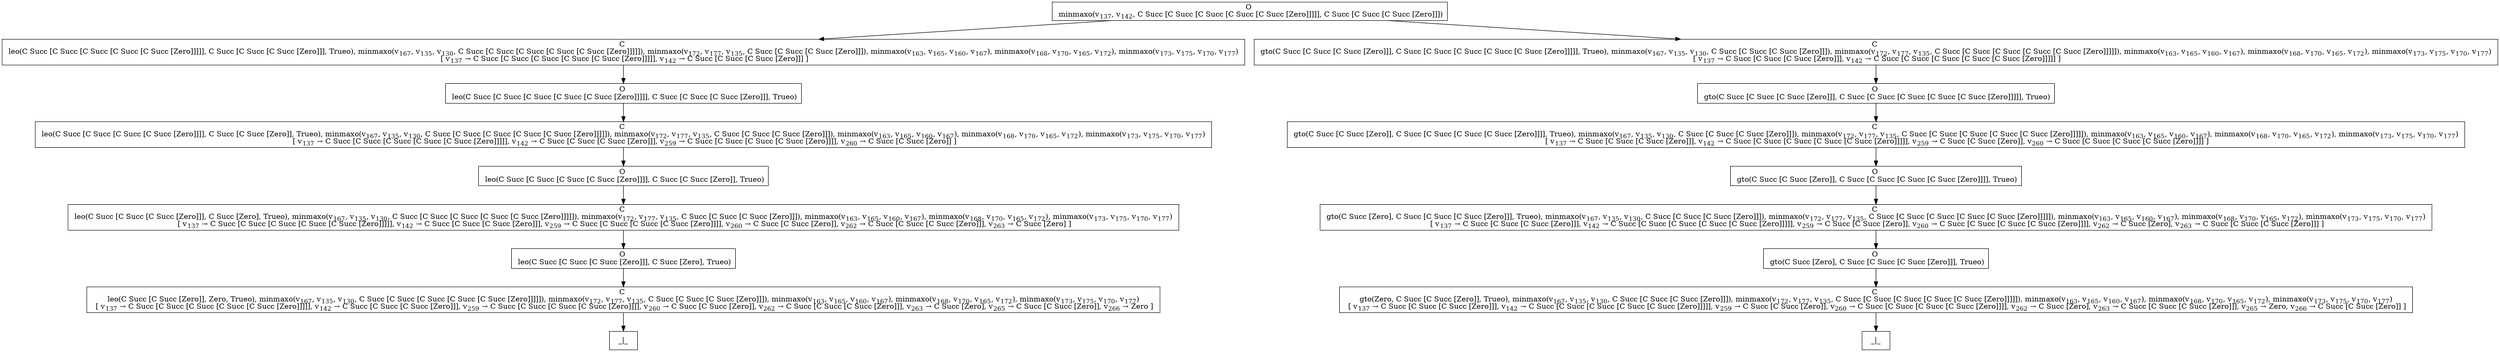 digraph {
    graph [rankdir=TB
          ,bgcolor=transparent];
    node [shape=box
         ,fillcolor=white
         ,style=filled];
    0 [label=<O <BR/> minmaxo(v<SUB>137</SUB>, v<SUB>142</SUB>, C Succ [C Succ [C Succ [C Succ [C Succ [Zero]]]]], C Succ [C Succ [C Succ [Zero]]])>];
    1 [label=<C <BR/> leo(C Succ [C Succ [C Succ [C Succ [C Succ [Zero]]]]], C Succ [C Succ [C Succ [Zero]]], Trueo), minmaxo(v<SUB>167</SUB>, v<SUB>135</SUB>, v<SUB>130</SUB>, C Succ [C Succ [C Succ [C Succ [C Succ [Zero]]]]]), minmaxo(v<SUB>172</SUB>, v<SUB>177</SUB>, v<SUB>135</SUB>, C Succ [C Succ [C Succ [Zero]]]), minmaxo(v<SUB>163</SUB>, v<SUB>165</SUB>, v<SUB>160</SUB>, v<SUB>167</SUB>), minmaxo(v<SUB>168</SUB>, v<SUB>170</SUB>, v<SUB>165</SUB>, v<SUB>172</SUB>), minmaxo(v<SUB>173</SUB>, v<SUB>175</SUB>, v<SUB>170</SUB>, v<SUB>177</SUB>) <BR/>  [ v<SUB>137</SUB> &rarr; C Succ [C Succ [C Succ [C Succ [C Succ [Zero]]]]], v<SUB>142</SUB> &rarr; C Succ [C Succ [C Succ [Zero]]] ] >];
    2 [label=<C <BR/> gto(C Succ [C Succ [C Succ [Zero]]], C Succ [C Succ [C Succ [C Succ [C Succ [Zero]]]]], Trueo), minmaxo(v<SUB>167</SUB>, v<SUB>135</SUB>, v<SUB>130</SUB>, C Succ [C Succ [C Succ [Zero]]]), minmaxo(v<SUB>172</SUB>, v<SUB>177</SUB>, v<SUB>135</SUB>, C Succ [C Succ [C Succ [C Succ [C Succ [Zero]]]]]), minmaxo(v<SUB>163</SUB>, v<SUB>165</SUB>, v<SUB>160</SUB>, v<SUB>167</SUB>), minmaxo(v<SUB>168</SUB>, v<SUB>170</SUB>, v<SUB>165</SUB>, v<SUB>172</SUB>), minmaxo(v<SUB>173</SUB>, v<SUB>175</SUB>, v<SUB>170</SUB>, v<SUB>177</SUB>) <BR/>  [ v<SUB>137</SUB> &rarr; C Succ [C Succ [C Succ [Zero]]], v<SUB>142</SUB> &rarr; C Succ [C Succ [C Succ [C Succ [C Succ [Zero]]]]] ] >];
    3 [label=<O <BR/> leo(C Succ [C Succ [C Succ [C Succ [C Succ [Zero]]]]], C Succ [C Succ [C Succ [Zero]]], Trueo)>];
    4 [label=<C <BR/> leo(C Succ [C Succ [C Succ [C Succ [Zero]]]], C Succ [C Succ [Zero]], Trueo), minmaxo(v<SUB>167</SUB>, v<SUB>135</SUB>, v<SUB>130</SUB>, C Succ [C Succ [C Succ [C Succ [C Succ [Zero]]]]]), minmaxo(v<SUB>172</SUB>, v<SUB>177</SUB>, v<SUB>135</SUB>, C Succ [C Succ [C Succ [Zero]]]), minmaxo(v<SUB>163</SUB>, v<SUB>165</SUB>, v<SUB>160</SUB>, v<SUB>167</SUB>), minmaxo(v<SUB>168</SUB>, v<SUB>170</SUB>, v<SUB>165</SUB>, v<SUB>172</SUB>), minmaxo(v<SUB>173</SUB>, v<SUB>175</SUB>, v<SUB>170</SUB>, v<SUB>177</SUB>) <BR/>  [ v<SUB>137</SUB> &rarr; C Succ [C Succ [C Succ [C Succ [C Succ [Zero]]]]], v<SUB>142</SUB> &rarr; C Succ [C Succ [C Succ [Zero]]], v<SUB>259</SUB> &rarr; C Succ [C Succ [C Succ [C Succ [Zero]]]], v<SUB>260</SUB> &rarr; C Succ [C Succ [Zero]] ] >];
    5 [label=<O <BR/> leo(C Succ [C Succ [C Succ [C Succ [Zero]]]], C Succ [C Succ [Zero]], Trueo)>];
    6 [label=<C <BR/> leo(C Succ [C Succ [C Succ [Zero]]], C Succ [Zero], Trueo), minmaxo(v<SUB>167</SUB>, v<SUB>135</SUB>, v<SUB>130</SUB>, C Succ [C Succ [C Succ [C Succ [C Succ [Zero]]]]]), minmaxo(v<SUB>172</SUB>, v<SUB>177</SUB>, v<SUB>135</SUB>, C Succ [C Succ [C Succ [Zero]]]), minmaxo(v<SUB>163</SUB>, v<SUB>165</SUB>, v<SUB>160</SUB>, v<SUB>167</SUB>), minmaxo(v<SUB>168</SUB>, v<SUB>170</SUB>, v<SUB>165</SUB>, v<SUB>172</SUB>), minmaxo(v<SUB>173</SUB>, v<SUB>175</SUB>, v<SUB>170</SUB>, v<SUB>177</SUB>) <BR/>  [ v<SUB>137</SUB> &rarr; C Succ [C Succ [C Succ [C Succ [C Succ [Zero]]]]], v<SUB>142</SUB> &rarr; C Succ [C Succ [C Succ [Zero]]], v<SUB>259</SUB> &rarr; C Succ [C Succ [C Succ [C Succ [Zero]]]], v<SUB>260</SUB> &rarr; C Succ [C Succ [Zero]], v<SUB>262</SUB> &rarr; C Succ [C Succ [C Succ [Zero]]], v<SUB>263</SUB> &rarr; C Succ [Zero] ] >];
    7 [label=<O <BR/> leo(C Succ [C Succ [C Succ [Zero]]], C Succ [Zero], Trueo)>];
    8 [label=<C <BR/> leo(C Succ [C Succ [Zero]], Zero, Trueo), minmaxo(v<SUB>167</SUB>, v<SUB>135</SUB>, v<SUB>130</SUB>, C Succ [C Succ [C Succ [C Succ [C Succ [Zero]]]]]), minmaxo(v<SUB>172</SUB>, v<SUB>177</SUB>, v<SUB>135</SUB>, C Succ [C Succ [C Succ [Zero]]]), minmaxo(v<SUB>163</SUB>, v<SUB>165</SUB>, v<SUB>160</SUB>, v<SUB>167</SUB>), minmaxo(v<SUB>168</SUB>, v<SUB>170</SUB>, v<SUB>165</SUB>, v<SUB>172</SUB>), minmaxo(v<SUB>173</SUB>, v<SUB>175</SUB>, v<SUB>170</SUB>, v<SUB>177</SUB>) <BR/>  [ v<SUB>137</SUB> &rarr; C Succ [C Succ [C Succ [C Succ [C Succ [Zero]]]]], v<SUB>142</SUB> &rarr; C Succ [C Succ [C Succ [Zero]]], v<SUB>259</SUB> &rarr; C Succ [C Succ [C Succ [C Succ [Zero]]]], v<SUB>260</SUB> &rarr; C Succ [C Succ [Zero]], v<SUB>262</SUB> &rarr; C Succ [C Succ [C Succ [Zero]]], v<SUB>263</SUB> &rarr; C Succ [Zero], v<SUB>265</SUB> &rarr; C Succ [C Succ [Zero]], v<SUB>266</SUB> &rarr; Zero ] >];
    9 [label=<_|_>];
    10 [label=<O <BR/> gto(C Succ [C Succ [C Succ [Zero]]], C Succ [C Succ [C Succ [C Succ [C Succ [Zero]]]]], Trueo)>];
    11 [label=<C <BR/> gto(C Succ [C Succ [Zero]], C Succ [C Succ [C Succ [C Succ [Zero]]]], Trueo), minmaxo(v<SUB>167</SUB>, v<SUB>135</SUB>, v<SUB>130</SUB>, C Succ [C Succ [C Succ [Zero]]]), minmaxo(v<SUB>172</SUB>, v<SUB>177</SUB>, v<SUB>135</SUB>, C Succ [C Succ [C Succ [C Succ [C Succ [Zero]]]]]), minmaxo(v<SUB>163</SUB>, v<SUB>165</SUB>, v<SUB>160</SUB>, v<SUB>167</SUB>), minmaxo(v<SUB>168</SUB>, v<SUB>170</SUB>, v<SUB>165</SUB>, v<SUB>172</SUB>), minmaxo(v<SUB>173</SUB>, v<SUB>175</SUB>, v<SUB>170</SUB>, v<SUB>177</SUB>) <BR/>  [ v<SUB>137</SUB> &rarr; C Succ [C Succ [C Succ [Zero]]], v<SUB>142</SUB> &rarr; C Succ [C Succ [C Succ [C Succ [C Succ [Zero]]]]], v<SUB>259</SUB> &rarr; C Succ [C Succ [Zero]], v<SUB>260</SUB> &rarr; C Succ [C Succ [C Succ [C Succ [Zero]]]] ] >];
    12 [label=<O <BR/> gto(C Succ [C Succ [Zero]], C Succ [C Succ [C Succ [C Succ [Zero]]]], Trueo)>];
    13 [label=<C <BR/> gto(C Succ [Zero], C Succ [C Succ [C Succ [Zero]]], Trueo), minmaxo(v<SUB>167</SUB>, v<SUB>135</SUB>, v<SUB>130</SUB>, C Succ [C Succ [C Succ [Zero]]]), minmaxo(v<SUB>172</SUB>, v<SUB>177</SUB>, v<SUB>135</SUB>, C Succ [C Succ [C Succ [C Succ [C Succ [Zero]]]]]), minmaxo(v<SUB>163</SUB>, v<SUB>165</SUB>, v<SUB>160</SUB>, v<SUB>167</SUB>), minmaxo(v<SUB>168</SUB>, v<SUB>170</SUB>, v<SUB>165</SUB>, v<SUB>172</SUB>), minmaxo(v<SUB>173</SUB>, v<SUB>175</SUB>, v<SUB>170</SUB>, v<SUB>177</SUB>) <BR/>  [ v<SUB>137</SUB> &rarr; C Succ [C Succ [C Succ [Zero]]], v<SUB>142</SUB> &rarr; C Succ [C Succ [C Succ [C Succ [C Succ [Zero]]]]], v<SUB>259</SUB> &rarr; C Succ [C Succ [Zero]], v<SUB>260</SUB> &rarr; C Succ [C Succ [C Succ [C Succ [Zero]]]], v<SUB>262</SUB> &rarr; C Succ [Zero], v<SUB>263</SUB> &rarr; C Succ [C Succ [C Succ [Zero]]] ] >];
    14 [label=<O <BR/> gto(C Succ [Zero], C Succ [C Succ [C Succ [Zero]]], Trueo)>];
    15 [label=<C <BR/> gto(Zero, C Succ [C Succ [Zero]], Trueo), minmaxo(v<SUB>167</SUB>, v<SUB>135</SUB>, v<SUB>130</SUB>, C Succ [C Succ [C Succ [Zero]]]), minmaxo(v<SUB>172</SUB>, v<SUB>177</SUB>, v<SUB>135</SUB>, C Succ [C Succ [C Succ [C Succ [C Succ [Zero]]]]]), minmaxo(v<SUB>163</SUB>, v<SUB>165</SUB>, v<SUB>160</SUB>, v<SUB>167</SUB>), minmaxo(v<SUB>168</SUB>, v<SUB>170</SUB>, v<SUB>165</SUB>, v<SUB>172</SUB>), minmaxo(v<SUB>173</SUB>, v<SUB>175</SUB>, v<SUB>170</SUB>, v<SUB>177</SUB>) <BR/>  [ v<SUB>137</SUB> &rarr; C Succ [C Succ [C Succ [Zero]]], v<SUB>142</SUB> &rarr; C Succ [C Succ [C Succ [C Succ [C Succ [Zero]]]]], v<SUB>259</SUB> &rarr; C Succ [C Succ [Zero]], v<SUB>260</SUB> &rarr; C Succ [C Succ [C Succ [C Succ [Zero]]]], v<SUB>262</SUB> &rarr; C Succ [Zero], v<SUB>263</SUB> &rarr; C Succ [C Succ [C Succ [Zero]]], v<SUB>265</SUB> &rarr; Zero, v<SUB>266</SUB> &rarr; C Succ [C Succ [Zero]] ] >];
    16 [label=<_|_>];
    0 -> 1 [label=""];
    0 -> 2 [label=""];
    1 -> 3 [label=""];
    2 -> 10 [label=""];
    3 -> 4 [label=""];
    4 -> 5 [label=""];
    5 -> 6 [label=""];
    6 -> 7 [label=""];
    7 -> 8 [label=""];
    8 -> 9 [label=""];
    10 -> 11 [label=""];
    11 -> 12 [label=""];
    12 -> 13 [label=""];
    13 -> 14 [label=""];
    14 -> 15 [label=""];
    15 -> 16 [label=""];
}